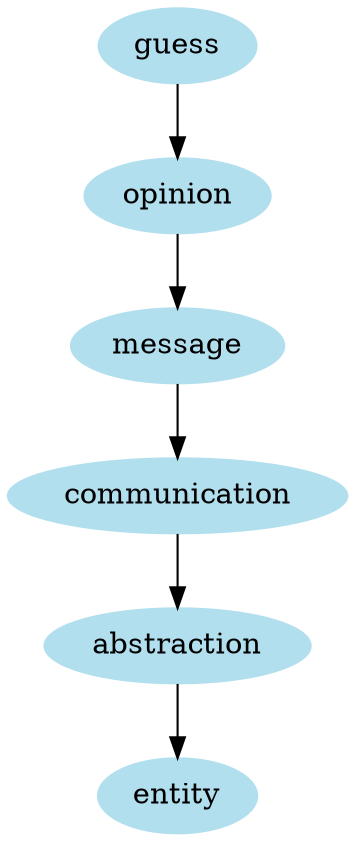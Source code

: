 digraph unix {
	node [color=lightblue2 style=filled]
	size="6,6"
	guess -> opinion
	opinion -> message
	message -> communication
	communication -> abstraction
	abstraction -> entity
}
